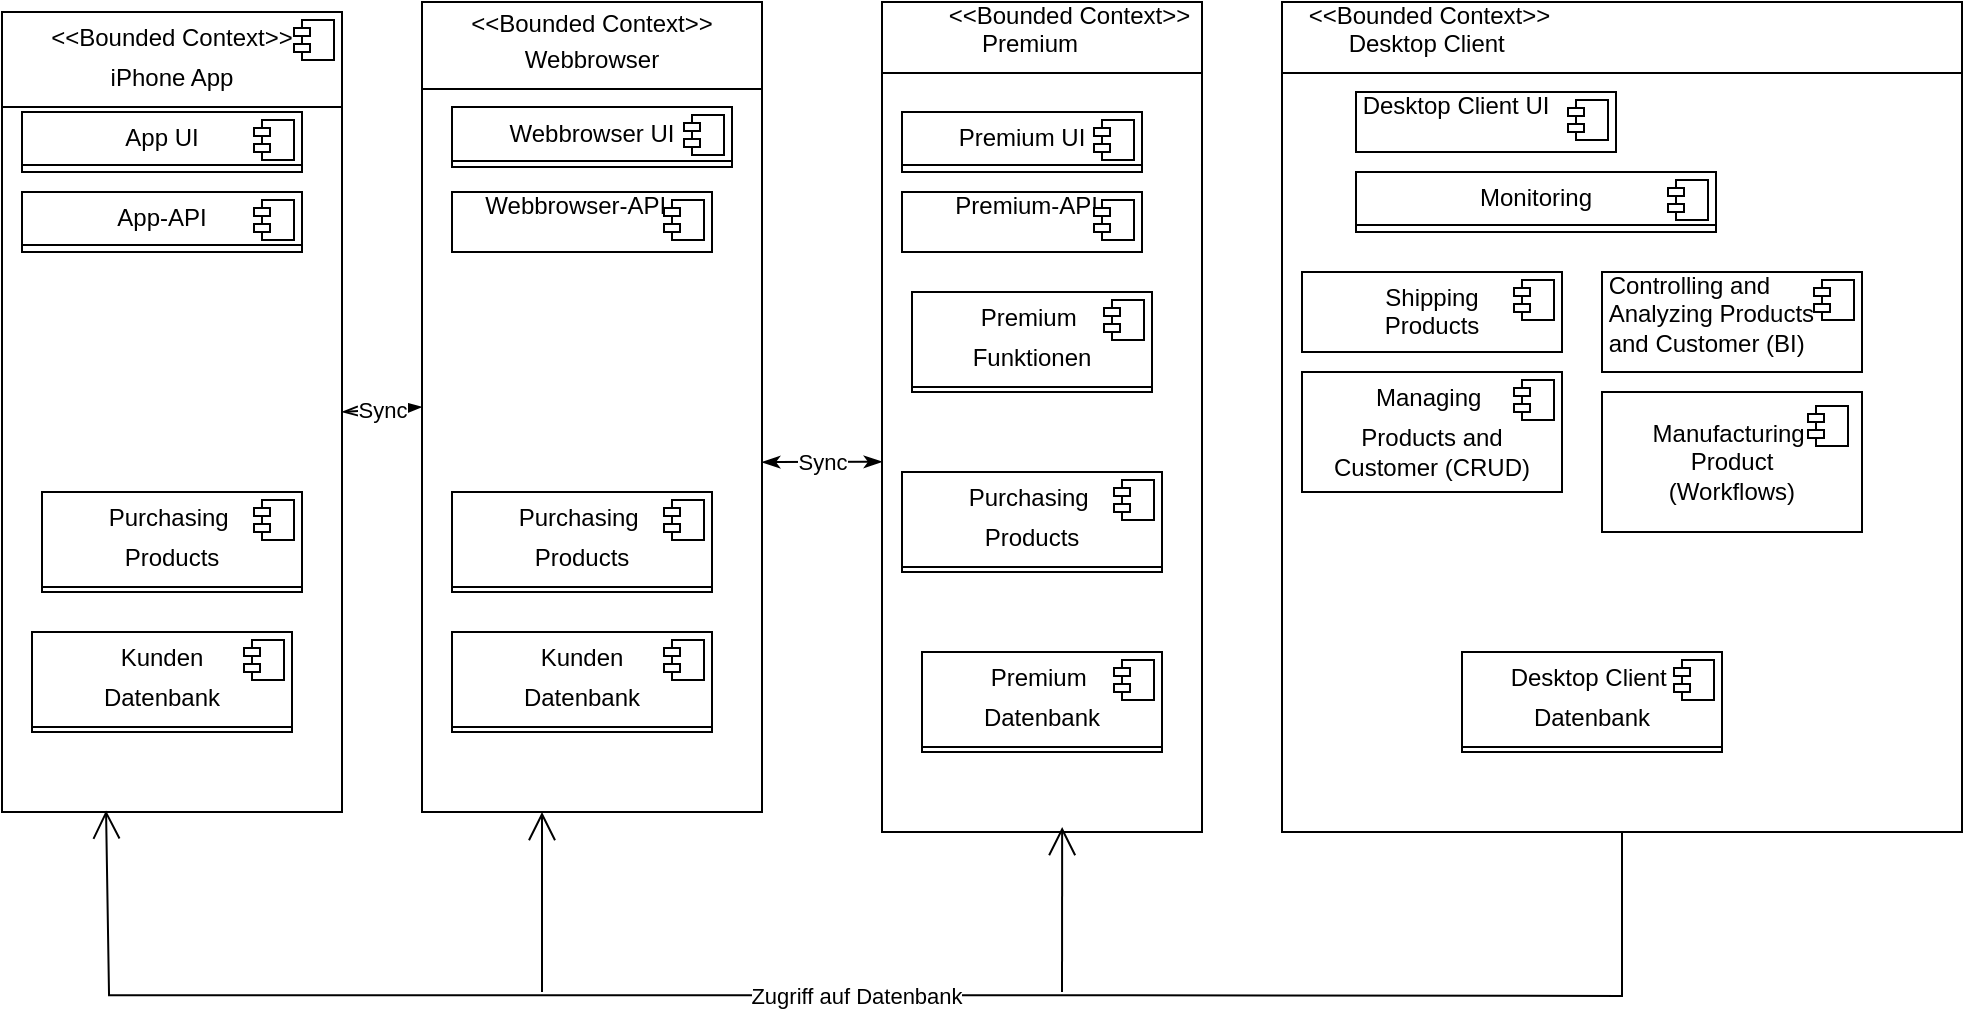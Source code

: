 <mxfile version="24.4.4" type="device">
  <diagram name="Seite-1" id="pGxhQ8I3Kj_Y7Lx6yCIN">
    <mxGraphModel dx="1050" dy="530" grid="1" gridSize="10" guides="1" tooltips="1" connect="1" arrows="1" fold="1" page="1" pageScale="1" pageWidth="827" pageHeight="1169" math="0" shadow="0">
      <root>
        <mxCell id="0" />
        <mxCell id="1" parent="0" />
        <mxCell id="KLZUAeeu9IBfctB73QtV-10" value="&lt;p style=&quot;margin:0px;margin-top:4px;text-align:center;&quot;&gt;&amp;lt;&amp;lt;Bounded Context&amp;gt;&amp;gt;&lt;/p&gt;&lt;p style=&quot;margin:0px;margin-top:4px;text-align:center;&quot;&gt;Webbrowser&lt;br&gt;&lt;/p&gt;&lt;hr size=&quot;1&quot; style=&quot;border-style:solid;&quot;&gt;&lt;div style=&quot;height:2px;&quot;&gt;&lt;/div&gt;" style="verticalAlign=top;align=left;overflow=fill;html=1;whiteSpace=wrap;" parent="1" vertex="1">
          <mxGeometry x="230" y="115" width="170" height="405" as="geometry" />
        </mxCell>
        <mxCell id="KLZUAeeu9IBfctB73QtV-11" value="&lt;div&gt;&amp;nbsp;&amp;nbsp;&amp;nbsp;&amp;nbsp;&amp;nbsp;&amp;nbsp;&amp;nbsp;&amp;nbsp;&amp;nbsp; &amp;lt;&amp;lt;Bounded Context&amp;gt;&amp;gt;&lt;/div&gt;&amp;nbsp;&amp;nbsp;&amp;nbsp;&amp;nbsp;&amp;nbsp;&amp;nbsp;&amp;nbsp;&amp;nbsp;&amp;nbsp; &amp;nbsp; &amp;nbsp;&amp;nbsp; Premium&lt;br&gt;&lt;p style=&quot;margin:0px;margin-top:4px;text-align:center;&quot;&gt;&lt;/p&gt;&lt;hr size=&quot;1&quot; style=&quot;border-style:solid;&quot;&gt;&lt;div style=&quot;height:2px;&quot;&gt;&lt;/div&gt;" style="verticalAlign=top;align=left;overflow=fill;html=1;whiteSpace=wrap;" parent="1" vertex="1">
          <mxGeometry x="460" y="115" width="160" height="415" as="geometry" />
        </mxCell>
        <mxCell id="KLZUAeeu9IBfctB73QtV-14" value="&lt;div&gt;&amp;nbsp;&amp;nbsp;&amp;nbsp; &amp;lt;&amp;lt;Bounded Context&amp;gt;&amp;gt;&lt;/div&gt;&lt;div&gt;&amp;nbsp;&amp;nbsp;&amp;nbsp;&amp;nbsp;&amp;nbsp;&amp;nbsp;&amp;nbsp;&amp;nbsp;&amp;nbsp; Desktop Client&lt;br&gt;&lt;/div&gt;&lt;hr size=&quot;1&quot; style=&quot;border-style:solid;&quot;&gt;&lt;div style=&quot;height:2px;&quot;&gt;&lt;/div&gt;" style="verticalAlign=top;align=left;overflow=fill;html=1;whiteSpace=wrap;" parent="1" vertex="1">
          <mxGeometry x="660" y="115" width="340" height="415" as="geometry" />
        </mxCell>
        <mxCell id="KLZUAeeu9IBfctB73QtV-16" value="&lt;div&gt;&amp;nbsp;&amp;nbsp;&amp;nbsp;&amp;nbsp; Webbrowser-API&lt;br&gt;&lt;/div&gt;" style="align=left;overflow=fill;html=1;dropTarget=0;whiteSpace=wrap;" parent="1" vertex="1">
          <mxGeometry x="245" y="210" width="130" height="30" as="geometry" />
        </mxCell>
        <mxCell id="KLZUAeeu9IBfctB73QtV-17" value="" style="shape=component;jettyWidth=8;jettyHeight=4;" parent="KLZUAeeu9IBfctB73QtV-16" vertex="1">
          <mxGeometry x="1" width="20" height="20" relative="1" as="geometry">
            <mxPoint x="-24" y="4" as="offset" />
          </mxGeometry>
        </mxCell>
        <mxCell id="KLZUAeeu9IBfctB73QtV-22" value="&lt;p style=&quot;margin:0px;margin-top:6px;text-align:center;&quot;&gt;Purchasing&amp;nbsp;&lt;/p&gt;&lt;p style=&quot;margin:0px;margin-top:6px;text-align:center;&quot;&gt;Products&lt;br&gt;&lt;/p&gt;&lt;hr size=&quot;1&quot; style=&quot;border-style:solid;&quot;&gt;&lt;p style=&quot;margin:0px;margin-left:8px;&quot;&gt;&lt;br&gt;&lt;/p&gt;" style="align=left;overflow=fill;html=1;dropTarget=0;whiteSpace=wrap;" parent="1" vertex="1">
          <mxGeometry x="245" y="360" width="130" height="50" as="geometry" />
        </mxCell>
        <mxCell id="KLZUAeeu9IBfctB73QtV-23" value="" style="shape=component;jettyWidth=8;jettyHeight=4;" parent="KLZUAeeu9IBfctB73QtV-22" vertex="1">
          <mxGeometry x="1" width="20" height="20" relative="1" as="geometry">
            <mxPoint x="-24" y="4" as="offset" />
          </mxGeometry>
        </mxCell>
        <mxCell id="KLZUAeeu9IBfctB73QtV-25" value="&amp;nbsp;&amp;nbsp;&amp;nbsp;&amp;nbsp;&amp;nbsp;&amp;nbsp;&amp;nbsp; Premium-API" style="align=left;overflow=fill;html=1;dropTarget=0;whiteSpace=wrap;" parent="1" vertex="1">
          <mxGeometry x="470" y="210" width="120" height="30" as="geometry" />
        </mxCell>
        <mxCell id="KLZUAeeu9IBfctB73QtV-26" value="" style="shape=component;jettyWidth=8;jettyHeight=4;" parent="KLZUAeeu9IBfctB73QtV-25" vertex="1">
          <mxGeometry x="1" width="20" height="20" relative="1" as="geometry">
            <mxPoint x="-24" y="4" as="offset" />
          </mxGeometry>
        </mxCell>
        <mxCell id="KLZUAeeu9IBfctB73QtV-27" value="&lt;p style=&quot;margin:0px;margin-top:6px;text-align:center;&quot;&gt;Premium&amp;nbsp;&lt;/p&gt;&lt;p style=&quot;margin:0px;margin-top:6px;text-align:center;&quot;&gt;Funktionen&lt;br&gt;&lt;/p&gt;&lt;hr size=&quot;1&quot; style=&quot;border-style:solid;&quot;&gt;&lt;p style=&quot;margin:0px;margin-left:8px;&quot;&gt;&lt;br&gt;&lt;br&gt;&lt;/p&gt;" style="align=left;overflow=fill;html=1;dropTarget=0;whiteSpace=wrap;" parent="1" vertex="1">
          <mxGeometry x="475" y="260" width="120" height="50" as="geometry" />
        </mxCell>
        <mxCell id="KLZUAeeu9IBfctB73QtV-28" value="" style="shape=component;jettyWidth=8;jettyHeight=4;" parent="KLZUAeeu9IBfctB73QtV-27" vertex="1">
          <mxGeometry x="1" width="20" height="20" relative="1" as="geometry">
            <mxPoint x="-24" y="4" as="offset" />
          </mxGeometry>
        </mxCell>
        <mxCell id="KLZUAeeu9IBfctB73QtV-29" value="&lt;p style=&quot;margin:0px;margin-top:6px;text-align:center;&quot;&gt;Kunden&lt;/p&gt;&lt;p style=&quot;margin:0px;margin-top:6px;text-align:center;&quot;&gt;Datenbank&lt;br&gt;&lt;/p&gt;&lt;hr size=&quot;1&quot; style=&quot;border-style:solid;&quot;&gt;&lt;p style=&quot;margin:0px;margin-left:8px;&quot;&gt;&lt;br&gt;&lt;/p&gt;" style="align=left;overflow=fill;html=1;dropTarget=0;whiteSpace=wrap;" parent="1" vertex="1">
          <mxGeometry x="245" y="430" width="130" height="50" as="geometry" />
        </mxCell>
        <mxCell id="KLZUAeeu9IBfctB73QtV-30" value="" style="shape=component;jettyWidth=8;jettyHeight=4;" parent="KLZUAeeu9IBfctB73QtV-29" vertex="1">
          <mxGeometry x="1" width="20" height="20" relative="1" as="geometry">
            <mxPoint x="-24" y="4" as="offset" />
          </mxGeometry>
        </mxCell>
        <mxCell id="KLZUAeeu9IBfctB73QtV-31" value="&lt;p style=&quot;margin:0px;margin-top:6px;text-align:center;&quot;&gt;&amp;lt;&amp;lt;Bounded Context&amp;gt;&amp;gt;&lt;/p&gt;&lt;p style=&quot;margin:0px;margin-top:6px;text-align:center;&quot;&gt;iPhone App&lt;br&gt;&lt;/p&gt;&lt;hr size=&quot;1&quot; style=&quot;border-style:solid;&quot;&gt;&lt;p style=&quot;margin:0px;margin-left:8px;&quot;&gt;&lt;br&gt;&lt;/p&gt;" style="align=left;overflow=fill;html=1;dropTarget=0;whiteSpace=wrap;" parent="1" vertex="1">
          <mxGeometry x="20" y="120" width="170" height="400" as="geometry" />
        </mxCell>
        <mxCell id="KLZUAeeu9IBfctB73QtV-32" value="" style="shape=component;jettyWidth=8;jettyHeight=4;" parent="KLZUAeeu9IBfctB73QtV-31" vertex="1">
          <mxGeometry x="1" width="20" height="20" relative="1" as="geometry">
            <mxPoint x="-24" y="4" as="offset" />
          </mxGeometry>
        </mxCell>
        <mxCell id="KLZUAeeu9IBfctB73QtV-33" value="&lt;p style=&quot;margin:0px;margin-top:6px;text-align:center;&quot;&gt;Premium&amp;nbsp;&lt;/p&gt;&lt;p style=&quot;margin:0px;margin-top:6px;text-align:center;&quot;&gt;Datenbank&lt;br&gt;&lt;/p&gt;&lt;hr size=&quot;1&quot; style=&quot;border-style:solid;&quot;&gt;&lt;p style=&quot;margin:0px;margin-left:8px;&quot;&gt;&lt;br&gt;&lt;br&gt;&lt;/p&gt;" style="align=left;overflow=fill;html=1;dropTarget=0;whiteSpace=wrap;" parent="1" vertex="1">
          <mxGeometry x="480" y="440" width="120" height="50" as="geometry" />
        </mxCell>
        <mxCell id="KLZUAeeu9IBfctB73QtV-34" value="" style="shape=component;jettyWidth=8;jettyHeight=4;" parent="KLZUAeeu9IBfctB73QtV-33" vertex="1">
          <mxGeometry x="1" width="20" height="20" relative="1" as="geometry">
            <mxPoint x="-24" y="4" as="offset" />
          </mxGeometry>
        </mxCell>
        <mxCell id="KLZUAeeu9IBfctB73QtV-35" value="&lt;p style=&quot;margin:0px;margin-top:6px;text-align:center;&quot;&gt;Webbrowser UI&lt;br&gt;&lt;/p&gt;&lt;hr size=&quot;1&quot; style=&quot;border-style:solid;&quot;&gt;&lt;p style=&quot;margin:0px;margin-left:8px;&quot;&gt;&lt;br&gt;&lt;br&gt;&lt;/p&gt;" style="align=left;overflow=fill;html=1;dropTarget=0;whiteSpace=wrap;" parent="1" vertex="1">
          <mxGeometry x="245" y="167.5" width="140" height="30" as="geometry" />
        </mxCell>
        <mxCell id="KLZUAeeu9IBfctB73QtV-36" value="" style="shape=component;jettyWidth=8;jettyHeight=4;" parent="KLZUAeeu9IBfctB73QtV-35" vertex="1">
          <mxGeometry x="1" width="20" height="20" relative="1" as="geometry">
            <mxPoint x="-24" y="4" as="offset" />
          </mxGeometry>
        </mxCell>
        <mxCell id="KLZUAeeu9IBfctB73QtV-37" value="&lt;p style=&quot;margin:0px;margin-top:6px;text-align:center;&quot;&gt;Premium UI&lt;br&gt;&lt;/p&gt;&lt;hr size=&quot;1&quot; style=&quot;border-style:solid;&quot;&gt;&lt;p style=&quot;margin:0px;margin-left:8px;&quot;&gt;&lt;br&gt;&lt;/p&gt;" style="align=left;overflow=fill;html=1;dropTarget=0;whiteSpace=wrap;" parent="1" vertex="1">
          <mxGeometry x="470" y="170" width="120" height="30" as="geometry" />
        </mxCell>
        <mxCell id="KLZUAeeu9IBfctB73QtV-38" value="" style="shape=component;jettyWidth=8;jettyHeight=4;" parent="KLZUAeeu9IBfctB73QtV-37" vertex="1">
          <mxGeometry x="1" width="20" height="20" relative="1" as="geometry">
            <mxPoint x="-24" y="4" as="offset" />
          </mxGeometry>
        </mxCell>
        <mxCell id="KLZUAeeu9IBfctB73QtV-39" value="&lt;p style=&quot;margin:0px;margin-top:6px;text-align:center;&quot;&gt;App UI&lt;br&gt;&lt;/p&gt;&lt;hr size=&quot;1&quot; style=&quot;border-style:solid;&quot;&gt;&lt;p style=&quot;margin:0px;margin-left:8px;&quot;&gt;&lt;br&gt;&lt;/p&gt;" style="align=left;overflow=fill;html=1;dropTarget=0;whiteSpace=wrap;" parent="1" vertex="1">
          <mxGeometry x="30" y="170" width="140" height="30" as="geometry" />
        </mxCell>
        <mxCell id="KLZUAeeu9IBfctB73QtV-40" value="" style="shape=component;jettyWidth=8;jettyHeight=4;" parent="KLZUAeeu9IBfctB73QtV-39" vertex="1">
          <mxGeometry x="1" width="20" height="20" relative="1" as="geometry">
            <mxPoint x="-24" y="4" as="offset" />
          </mxGeometry>
        </mxCell>
        <mxCell id="KLZUAeeu9IBfctB73QtV-41" value="&lt;p style=&quot;margin:0px;margin-top:6px;text-align:center;&quot;&gt;App-API&lt;br&gt;&lt;/p&gt;&lt;hr size=&quot;1&quot; style=&quot;border-style:solid;&quot;&gt;&lt;p style=&quot;margin:0px;margin-left:8px;&quot;&gt;&lt;br&gt;&lt;br&gt;&lt;/p&gt;" style="align=left;overflow=fill;html=1;dropTarget=0;whiteSpace=wrap;" parent="1" vertex="1">
          <mxGeometry x="30" y="210" width="140" height="30" as="geometry" />
        </mxCell>
        <mxCell id="KLZUAeeu9IBfctB73QtV-42" value="" style="shape=component;jettyWidth=8;jettyHeight=4;" parent="KLZUAeeu9IBfctB73QtV-41" vertex="1">
          <mxGeometry x="1" width="20" height="20" relative="1" as="geometry">
            <mxPoint x="-24" y="4" as="offset" />
          </mxGeometry>
        </mxCell>
        <mxCell id="KLZUAeeu9IBfctB73QtV-43" value="&amp;nbsp;Desktop Client UI" style="align=left;overflow=fill;html=1;dropTarget=0;whiteSpace=wrap;" parent="1" vertex="1">
          <mxGeometry x="697" y="160" width="130" height="30" as="geometry" />
        </mxCell>
        <mxCell id="KLZUAeeu9IBfctB73QtV-44" value="" style="shape=component;jettyWidth=8;jettyHeight=4;" parent="KLZUAeeu9IBfctB73QtV-43" vertex="1">
          <mxGeometry x="1" width="20" height="20" relative="1" as="geometry">
            <mxPoint x="-24" y="4" as="offset" />
          </mxGeometry>
        </mxCell>
        <mxCell id="KLZUAeeu9IBfctB73QtV-45" value="&lt;div&gt;&amp;nbsp;Controlling and&amp;nbsp;&lt;/div&gt;&lt;div&gt;&amp;nbsp;Analyzing Products&amp;nbsp;&lt;/div&gt;&lt;div&gt;&amp;nbsp;and Customer (BI)&lt;/div&gt;" style="align=left;overflow=fill;html=1;dropTarget=0;whiteSpace=wrap;" parent="1" vertex="1">
          <mxGeometry x="820" y="250" width="130" height="50" as="geometry" />
        </mxCell>
        <mxCell id="KLZUAeeu9IBfctB73QtV-46" value="" style="shape=component;jettyWidth=8;jettyHeight=4;" parent="KLZUAeeu9IBfctB73QtV-45" vertex="1">
          <mxGeometry x="1" width="20" height="20" relative="1" as="geometry">
            <mxPoint x="-24" y="4" as="offset" />
          </mxGeometry>
        </mxCell>
        <mxCell id="KLZUAeeu9IBfctB73QtV-47" value="&lt;p style=&quot;margin:0px;margin-top:6px;text-align:center;&quot;&gt;Shipping&lt;br&gt;Products&lt;br&gt;&lt;/p&gt;&lt;hr size=&quot;1&quot; style=&quot;border-style:solid;&quot;&gt;&lt;p style=&quot;margin:0px;margin-left:8px;&quot;&gt;&lt;br&gt;&lt;br&gt;&lt;/p&gt;" style="align=left;overflow=fill;html=1;dropTarget=0;whiteSpace=wrap;" parent="1" vertex="1">
          <mxGeometry x="670" y="250" width="130" height="40" as="geometry" />
        </mxCell>
        <mxCell id="KLZUAeeu9IBfctB73QtV-48" value="" style="shape=component;jettyWidth=8;jettyHeight=4;" parent="KLZUAeeu9IBfctB73QtV-47" vertex="1">
          <mxGeometry x="1" width="20" height="20" relative="1" as="geometry">
            <mxPoint x="-24" y="4" as="offset" />
          </mxGeometry>
        </mxCell>
        <mxCell id="KLZUAeeu9IBfctB73QtV-49" value="&lt;p style=&quot;margin:0px;margin-top:6px;text-align:center;&quot;&gt;Managing&amp;nbsp;&lt;/p&gt;&lt;p style=&quot;margin:0px;margin-top:6px;text-align:center;&quot;&gt;Products and&lt;br&gt;Customer (CRUD)&lt;br&gt;&lt;/p&gt;&lt;hr size=&quot;1&quot; style=&quot;border-style:solid;&quot;&gt;&lt;p style=&quot;margin:0px;margin-left:8px;&quot;&gt;&lt;br&gt;&lt;br&gt;&lt;/p&gt;" style="align=left;overflow=fill;html=1;dropTarget=0;whiteSpace=wrap;" parent="1" vertex="1">
          <mxGeometry x="670" y="300" width="130" height="60" as="geometry" />
        </mxCell>
        <mxCell id="KLZUAeeu9IBfctB73QtV-50" value="" style="shape=component;jettyWidth=8;jettyHeight=4;" parent="KLZUAeeu9IBfctB73QtV-49" vertex="1">
          <mxGeometry x="1" width="20" height="20" relative="1" as="geometry">
            <mxPoint x="-24" y="4" as="offset" />
          </mxGeometry>
        </mxCell>
        <mxCell id="KLZUAeeu9IBfctB73QtV-51" value="&lt;p style=&quot;margin:0px;margin-top:6px;text-align:center;&quot;&gt;Desktop Client&amp;nbsp;&lt;/p&gt;&lt;p style=&quot;margin:0px;margin-top:6px;text-align:center;&quot;&gt;Datenbank&lt;br&gt;&lt;/p&gt;&lt;hr size=&quot;1&quot; style=&quot;border-style:solid;&quot;&gt;&lt;p style=&quot;margin:0px;margin-left:8px;&quot;&gt;&lt;br&gt;&lt;/p&gt;" style="align=left;overflow=fill;html=1;dropTarget=0;whiteSpace=wrap;" parent="1" vertex="1">
          <mxGeometry x="750" y="440" width="130" height="50" as="geometry" />
        </mxCell>
        <mxCell id="KLZUAeeu9IBfctB73QtV-52" value="" style="shape=component;jettyWidth=8;jettyHeight=4;" parent="KLZUAeeu9IBfctB73QtV-51" vertex="1">
          <mxGeometry x="1" width="20" height="20" relative="1" as="geometry">
            <mxPoint x="-24" y="4" as="offset" />
          </mxGeometry>
        </mxCell>
        <mxCell id="KLZUAeeu9IBfctB73QtV-56" value="Zugriff auf Datenbank" style="endArrow=open;endFill=1;endSize=12;html=1;rounded=0;entryX=0.306;entryY=0.998;entryDx=0;entryDy=0;entryPerimeter=0;exitX=0.5;exitY=1;exitDx=0;exitDy=0;" parent="1" target="KLZUAeeu9IBfctB73QtV-31" edge="1" source="KLZUAeeu9IBfctB73QtV-14">
          <mxGeometry width="160" relative="1" as="geometry">
            <mxPoint x="729" y="530" as="sourcePoint" />
            <mxPoint x="19.0" y="520.0" as="targetPoint" />
            <Array as="points">
              <mxPoint x="830" y="612" />
              <mxPoint x="583.52" y="611.62" />
              <mxPoint x="433.52" y="611.62" />
              <mxPoint x="73.52" y="611.62" />
            </Array>
          </mxGeometry>
        </mxCell>
        <mxCell id="KLZUAeeu9IBfctB73QtV-59" value="&lt;p style=&quot;margin:0px;margin-top:6px;text-align:center;&quot;&gt;Purchasing&amp;nbsp;&lt;/p&gt;&lt;p style=&quot;margin:0px;margin-top:6px;text-align:center;&quot;&gt;Products&lt;br&gt;&lt;/p&gt;&lt;hr size=&quot;1&quot; style=&quot;border-style:solid;&quot;&gt;&lt;p style=&quot;margin:0px;margin-left:8px;&quot;&gt;&lt;br&gt;&lt;/p&gt;" style="align=left;overflow=fill;html=1;dropTarget=0;whiteSpace=wrap;" parent="1" vertex="1">
          <mxGeometry x="40" y="360" width="130" height="50" as="geometry" />
        </mxCell>
        <mxCell id="KLZUAeeu9IBfctB73QtV-60" value="" style="shape=component;jettyWidth=8;jettyHeight=4;" parent="KLZUAeeu9IBfctB73QtV-59" vertex="1">
          <mxGeometry x="1" width="20" height="20" relative="1" as="geometry">
            <mxPoint x="-24" y="4" as="offset" />
          </mxGeometry>
        </mxCell>
        <mxCell id="KLZUAeeu9IBfctB73QtV-61" value="&lt;p style=&quot;margin:0px;margin-top:6px;text-align:center;&quot;&gt;Kunden&lt;/p&gt;&lt;p style=&quot;margin:0px;margin-top:6px;text-align:center;&quot;&gt;Datenbank&lt;br&gt;&lt;/p&gt;&lt;hr size=&quot;1&quot; style=&quot;border-style:solid;&quot;&gt;&lt;p style=&quot;margin:0px;margin-left:8px;&quot;&gt;&lt;br&gt;&lt;/p&gt;" style="align=left;overflow=fill;html=1;dropTarget=0;whiteSpace=wrap;" parent="1" vertex="1">
          <mxGeometry x="35" y="430" width="130" height="50" as="geometry" />
        </mxCell>
        <mxCell id="KLZUAeeu9IBfctB73QtV-62" value="" style="shape=component;jettyWidth=8;jettyHeight=4;" parent="KLZUAeeu9IBfctB73QtV-61" vertex="1">
          <mxGeometry x="1" width="20" height="20" relative="1" as="geometry">
            <mxPoint x="-24" y="4" as="offset" />
          </mxGeometry>
        </mxCell>
        <mxCell id="KLZUAeeu9IBfctB73QtV-63" value="&lt;div&gt;Manufacturing&amp;nbsp;&lt;/div&gt;&lt;div&gt;Product&lt;/div&gt;&lt;div&gt;(Workflows)&lt;br&gt;&lt;/div&gt;" style="html=1;dropTarget=0;whiteSpace=wrap;" parent="1" vertex="1">
          <mxGeometry x="820" y="310" width="130" height="70" as="geometry" />
        </mxCell>
        <mxCell id="KLZUAeeu9IBfctB73QtV-64" value="" style="shape=module;jettyWidth=8;jettyHeight=4;" parent="KLZUAeeu9IBfctB73QtV-63" vertex="1">
          <mxGeometry x="1" width="20" height="20" relative="1" as="geometry">
            <mxPoint x="-27" y="7" as="offset" />
          </mxGeometry>
        </mxCell>
        <mxCell id="KLZUAeeu9IBfctB73QtV-65" value="&lt;p style=&quot;margin:0px;margin-top:6px;text-align:center;&quot;&gt;Purchasing&amp;nbsp;&lt;/p&gt;&lt;p style=&quot;margin:0px;margin-top:6px;text-align:center;&quot;&gt;Products&lt;br&gt;&lt;/p&gt;&lt;hr size=&quot;1&quot; style=&quot;border-style:solid;&quot;&gt;&lt;p style=&quot;margin:0px;margin-left:8px;&quot;&gt;&lt;br&gt;&lt;/p&gt;" style="align=left;overflow=fill;html=1;dropTarget=0;whiteSpace=wrap;" parent="1" vertex="1">
          <mxGeometry x="470" y="350" width="130" height="50" as="geometry" />
        </mxCell>
        <mxCell id="KLZUAeeu9IBfctB73QtV-66" value="" style="shape=component;jettyWidth=8;jettyHeight=4;" parent="KLZUAeeu9IBfctB73QtV-65" vertex="1">
          <mxGeometry x="1" width="20" height="20" relative="1" as="geometry">
            <mxPoint x="-24" y="4" as="offset" />
          </mxGeometry>
        </mxCell>
        <mxCell id="KLZUAeeu9IBfctB73QtV-67" value="Sync" style="endArrow=classicThin;startArrow=openThin;endFill=1;startFill=0;html=1;rounded=0;entryX=0;entryY=0.5;entryDx=0;entryDy=0;exitX=1;exitY=0.5;exitDx=0;exitDy=0;" parent="1" source="KLZUAeeu9IBfctB73QtV-31" target="KLZUAeeu9IBfctB73QtV-10" edge="1">
          <mxGeometry width="160" relative="1" as="geometry">
            <mxPoint x="244.93" y="349.16" as="sourcePoint" />
            <mxPoint x="329.0" y="350.835" as="targetPoint" />
          </mxGeometry>
        </mxCell>
        <mxCell id="KLZUAeeu9IBfctB73QtV-70" value="Sync" style="endArrow=classicThin;startArrow=classicThin;endFill=1;startFill=1;html=1;rounded=0;exitX=1;exitY=0.568;exitDx=0;exitDy=0;exitPerimeter=0;entryX=0;entryY=0.554;entryDx=0;entryDy=0;entryPerimeter=0;" parent="1" source="KLZUAeeu9IBfctB73QtV-10" target="KLZUAeeu9IBfctB73QtV-11" edge="1">
          <mxGeometry width="160" relative="1" as="geometry">
            <mxPoint x="499" y="340" as="sourcePoint" />
            <mxPoint x="570" y="340" as="targetPoint" />
          </mxGeometry>
        </mxCell>
        <mxCell id="KLZUAeeu9IBfctB73QtV-71" value="" style="endArrow=open;endFill=1;endSize=12;html=1;rounded=0;" parent="1" edge="1">
          <mxGeometry width="160" relative="1" as="geometry">
            <mxPoint x="290" y="610" as="sourcePoint" />
            <mxPoint x="290" y="520" as="targetPoint" />
          </mxGeometry>
        </mxCell>
        <mxCell id="KLZUAeeu9IBfctB73QtV-73" value="" style="endArrow=open;endFill=1;endSize=12;html=1;rounded=0;entryX=0.563;entryY=0.994;entryDx=0;entryDy=0;entryPerimeter=0;" parent="1" target="KLZUAeeu9IBfctB73QtV-11" edge="1">
          <mxGeometry width="160" relative="1" as="geometry">
            <mxPoint x="550" y="610" as="sourcePoint" />
            <mxPoint x="540" y="450" as="targetPoint" />
          </mxGeometry>
        </mxCell>
        <mxCell id="KLZUAeeu9IBfctB73QtV-74" value="&lt;p style=&quot;margin:0px;margin-top:6px;text-align:center;&quot;&gt;Monitoring&lt;br&gt;&lt;/p&gt;&lt;hr size=&quot;1&quot; style=&quot;border-style:solid;&quot;&gt;&lt;p style=&quot;margin:0px;margin-left:8px;&quot;&gt;&lt;br&gt;&lt;br&gt;&lt;/p&gt;" style="align=left;overflow=fill;html=1;dropTarget=0;whiteSpace=wrap;" parent="1" vertex="1">
          <mxGeometry x="697" y="200" width="180" height="30" as="geometry" />
        </mxCell>
        <mxCell id="KLZUAeeu9IBfctB73QtV-75" value="" style="shape=component;jettyWidth=8;jettyHeight=4;" parent="KLZUAeeu9IBfctB73QtV-74" vertex="1">
          <mxGeometry x="1" width="20" height="20" relative="1" as="geometry">
            <mxPoint x="-24" y="4" as="offset" />
          </mxGeometry>
        </mxCell>
      </root>
    </mxGraphModel>
  </diagram>
</mxfile>
